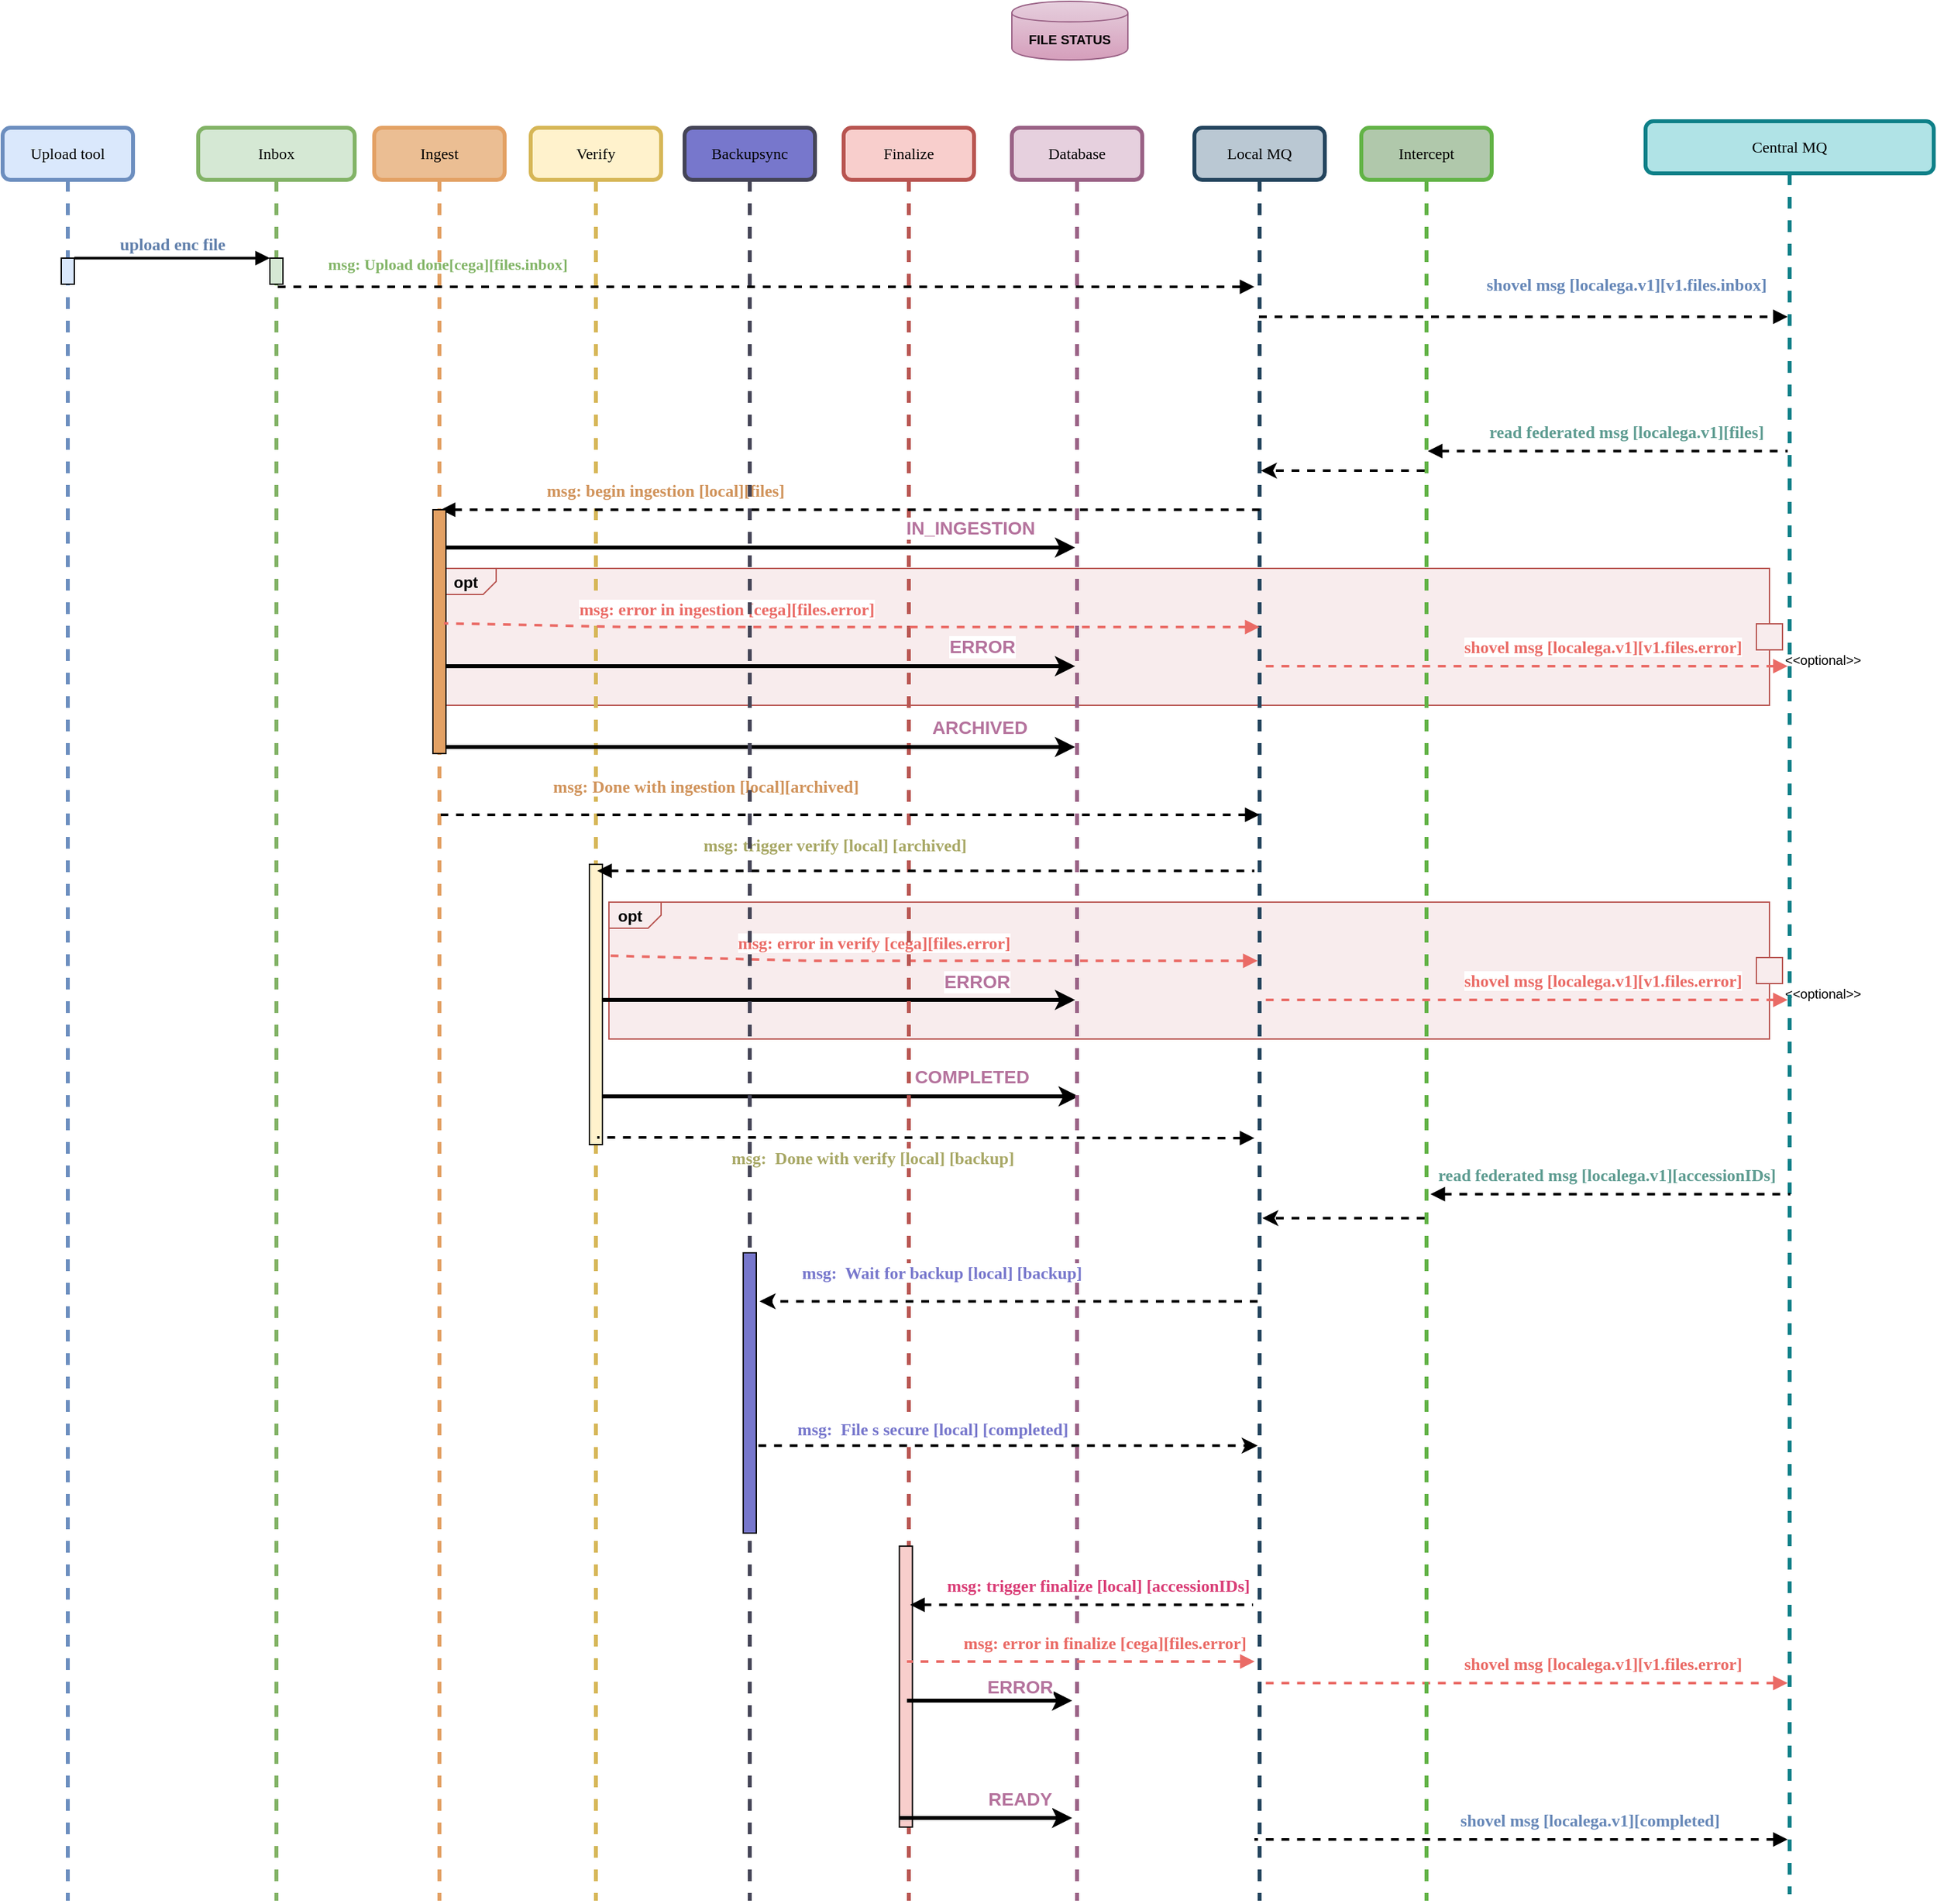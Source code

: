 <mxfile version="13.10.0" type="device"><diagram name="Page-1" id="13e1069c-82ec-6db2-03f1-153e76fe0fe0"><mxGraphModel dx="1046" dy="901" grid="1" gridSize="15" guides="1" tooltips="1" connect="1" arrows="1" fold="1" page="1" pageScale="1" pageWidth="413" pageHeight="291" background="#ffffff" math="0" shadow="0"><root><mxCell id="0"/><mxCell id="1" parent="0"/><mxCell id="QlB9ncv-WtUTLYVAvDCB-38" value="opt" style="html=1;shape=mxgraph.sysml.isActStream;align=left;spacingLeft=5;verticalAlign=top;spacingTop=-3;fontStyle=1;fillColor=#F8ECED;strokeColor=#b85450;" parent="1" vertex="1"><mxGeometry x="975" y="766" width="900" height="105" as="geometry"/></mxCell><mxCell id="QlB9ncv-WtUTLYVAvDCB-39" value="&amp;lt;&amp;lt;optional&amp;gt;&amp;gt;" style="resizable=0;html=1;align=left;verticalAlign=top;labelPosition=left;verticalLabelPosition=middle;labelBackgroundColor=none;fontSize=10;spacingTop=5;" parent="QlB9ncv-WtUTLYVAvDCB-38" connectable="0" vertex="1"><mxGeometry x="900.0" y="52.5" as="geometry"/></mxCell><mxCell id="QlB9ncv-WtUTLYVAvDCB-41" value="" style="endArrow=none;html=1;dashed=1;strokeWidth=2;endFill=0;startArrow=block;startFill=1;strokeColor=#EA6B66;" parent="1" source="7baba1c4bc27f4b0-6" target="QlB9ncv-WtUTLYVAvDCB-38" edge="1"><mxGeometry width="50" height="50" relative="1" as="geometry"><mxPoint x="1613" y="811" as="sourcePoint"/><mxPoint x="1053" y="811" as="targetPoint"/><Array as="points"><mxPoint x="1129.5" y="811"/></Array></mxGeometry></mxCell><mxCell id="QlB9ncv-WtUTLYVAvDCB-42" value="&lt;font style=&quot;font-size: 13px&quot; color=&quot;#EA6B66&quot;&gt;&lt;font style=&quot;font-size: 13px&quot;&gt;&lt;b style=&quot;font-size: 13px&quot;&gt;msg: error in verify &lt;/b&gt;&lt;/font&gt;&lt;b style=&quot;font-size: 13px&quot;&gt;[cega][files.error]&lt;/b&gt;&lt;/font&gt;" style="edgeLabel;html=1;align=center;verticalAlign=middle;resizable=0;points=[];fontColor=#FFB570;fontFamily=Verdana;fontSize=13;" parent="QlB9ncv-WtUTLYVAvDCB-41" vertex="1" connectable="0"><mxGeometry x="-0.059" y="-1" relative="1" as="geometry"><mxPoint x="-60.5" y="-13.5" as="offset"/></mxGeometry></mxCell><mxCell id="QlB9ncv-WtUTLYVAvDCB-45" value="" style="endArrow=classic;html=1;strokeColor=#000000;strokeWidth=3;fontColor=#FFB570;gradientColor=#d5739d;fillColor=#e6d0de;" parent="1" source="7baba1c4bc27f4b0-4" target="fwFwVPO7DtFDhpCc-GEu-3" edge="1"><mxGeometry width="50" height="50" relative="1" as="geometry"><mxPoint x="1058" y="841" as="sourcePoint"/><mxPoint x="1471.5" y="841" as="targetPoint"/><Array as="points"><mxPoint x="1144" y="841"/></Array></mxGeometry></mxCell><mxCell id="QlB9ncv-WtUTLYVAvDCB-46" value="&lt;font color=&quot;#b5739d&quot;&gt;&lt;span style=&quot;font-size: 14px&quot;&gt;&lt;b&gt;ERROR&lt;/b&gt;&lt;/span&gt;&lt;/font&gt;" style="edgeLabel;html=1;align=center;verticalAlign=middle;resizable=0;points=[];fontColor=#FFB570;" parent="QlB9ncv-WtUTLYVAvDCB-45" vertex="1" connectable="0"><mxGeometry x="0.307" y="2" relative="1" as="geometry"><mxPoint x="51.5" y="-12" as="offset"/></mxGeometry></mxCell><mxCell id="fwFwVPO7DtFDhpCc-GEu-26" value="" style="endArrow=classic;html=1;strokeColor=#000000;strokeWidth=3;fontColor=#FFB570;gradientColor=#d5739d;fillColor=#e6d0de;" parent="1" source="7baba1c4bc27f4b0-4" edge="1"><mxGeometry width="50" height="50" relative="1" as="geometry"><mxPoint x="1080" y="915" as="sourcePoint"/><mxPoint x="1335.25" y="915" as="targetPoint"/><Array as="points"/></mxGeometry></mxCell><mxCell id="fwFwVPO7DtFDhpCc-GEu-27" value="&lt;font color=&quot;#b5739d&quot;&gt;&lt;span style=&quot;font-size: 14px&quot;&gt;&lt;b&gt;COMPLETED&lt;/b&gt;&lt;/span&gt;&lt;/font&gt;" style="edgeLabel;html=1;align=center;verticalAlign=middle;resizable=0;points=[];fontColor=#FFB570;" parent="fwFwVPO7DtFDhpCc-GEu-26" vertex="1" connectable="0"><mxGeometry x="0.307" y="2" relative="1" as="geometry"><mxPoint x="44.75" y="-13" as="offset"/></mxGeometry></mxCell><mxCell id="QlB9ncv-WtUTLYVAvDCB-25" value="opt" style="html=1;shape=mxgraph.sysml.isActStream;align=left;spacingLeft=5;verticalAlign=top;spacingTop=-3;fontStyle=1;fillColor=#F8ECED;strokeColor=#b85450;" parent="1" vertex="1"><mxGeometry x="848.5" y="510" width="1026.5" height="105" as="geometry"/></mxCell><mxCell id="QlB9ncv-WtUTLYVAvDCB-26" value="&amp;lt;&amp;lt;optional&amp;gt;&amp;gt;" style="resizable=0;html=1;align=left;verticalAlign=top;labelPosition=left;verticalLabelPosition=middle;labelBackgroundColor=none;fontSize=10;spacingTop=5;" parent="QlB9ncv-WtUTLYVAvDCB-25" connectable="0" vertex="1"><mxGeometry x="1026.5" y="52.5" as="geometry"/></mxCell><mxCell id="7baba1c4bc27f4b0-2" value="Inbox" style="shape=umlLifeline;perimeter=lifelinePerimeter;whiteSpace=wrap;html=1;container=1;collapsible=0;recursiveResize=0;outlineConnect=0;rounded=1;shadow=0;comic=0;labelBackgroundColor=none;strokeWidth=3;fontFamily=Verdana;fontSize=12;align=center;fillColor=#d5e8d4;strokeColor=#82b366;" parent="1" vertex="1"><mxGeometry x="660" y="172" width="120" height="1360" as="geometry"/></mxCell><mxCell id="bYQc6fMGWAytkBeY2xax-3" value="" style="html=1;points=[];perimeter=orthogonalPerimeter;rounded=0;shadow=0;comic=0;labelBackgroundColor=none;strokeWidth=1;fontFamily=Verdana;fontSize=12;align=center;fillColor=#D5E8D4;" parent="7baba1c4bc27f4b0-2" vertex="1"><mxGeometry x="55" y="100" width="10" height="20" as="geometry"/></mxCell><mxCell id="7baba1c4bc27f4b0-4" value="Verify" style="shape=umlLifeline;perimeter=lifelinePerimeter;whiteSpace=wrap;html=1;container=1;collapsible=0;recursiveResize=0;outlineConnect=0;rounded=1;shadow=0;comic=0;labelBackgroundColor=none;strokeWidth=3;fontFamily=Verdana;fontSize=12;align=center;fillColor=#fff2cc;strokeColor=#d6b656;" parent="1" vertex="1"><mxGeometry x="915" y="172" width="100" height="1360" as="geometry"/></mxCell><mxCell id="bYQc6fMGWAytkBeY2xax-9" value="" style="html=1;points=[];perimeter=orthogonalPerimeter;rounded=0;shadow=0;comic=0;labelBackgroundColor=none;strokeWidth=1;fontFamily=Verdana;fontSize=12;align=center;fillColor=#FFF2CC;" parent="7baba1c4bc27f4b0-4" vertex="1"><mxGeometry x="45" y="565" width="10" height="215" as="geometry"/></mxCell><mxCell id="7baba1c4bc27f4b0-5" value="Finalize" style="shape=umlLifeline;perimeter=lifelinePerimeter;whiteSpace=wrap;html=1;container=1;collapsible=0;recursiveResize=0;outlineConnect=0;rounded=1;shadow=0;comic=0;labelBackgroundColor=none;strokeWidth=3;fontFamily=Verdana;fontSize=12;align=center;fillColor=#f8cecc;strokeColor=#b85450;" parent="1" vertex="1"><mxGeometry x="1155" y="172" width="100" height="1360" as="geometry"/></mxCell><mxCell id="bYQc6fMGWAytkBeY2xax-18" value="" style="html=1;points=[];perimeter=orthogonalPerimeter;rounded=0;shadow=0;comic=0;labelBackgroundColor=none;strokeWidth=1;fontFamily=Verdana;fontSize=12;align=center;fillColor=#F8CECC;" parent="7baba1c4bc27f4b0-5" vertex="1"><mxGeometry x="42.75" y="1088" width="10" height="215.5" as="geometry"/></mxCell><mxCell id="yho8ftkCOr8rI-VPjhYF-11" value="&lt;font style=&quot;font-size: 13px&quot;&gt;&lt;b style=&quot;font-size: 13px&quot;&gt;msg:&amp;nbsp; File s secure [local] [completed]&lt;br style=&quot;font-size: 13px&quot;&gt;&lt;/b&gt;&lt;/font&gt;" style="edgeLabel;html=1;align=center;verticalAlign=middle;resizable=0;points=[];fontFamily=Verdana;fontSize=13;fontColor=#7777cc;" parent="7baba1c4bc27f4b0-5" vertex="1" connectable="0"><mxGeometry x="75.003" y="998.005" as="geometry"><mxPoint x="-7" as="offset"/></mxGeometry></mxCell><mxCell id="7baba1c4bc27f4b0-6" value="Local MQ" style="shape=umlLifeline;perimeter=lifelinePerimeter;whiteSpace=wrap;html=1;container=1;collapsible=0;recursiveResize=0;outlineConnect=0;rounded=1;shadow=0;comic=0;labelBackgroundColor=none;strokeWidth=3;fontFamily=Verdana;fontSize=12;align=center;fillColor=#bac8d3;strokeColor=#23445d;" parent="1" vertex="1"><mxGeometry x="1424" y="172" width="100" height="1360" as="geometry"/></mxCell><mxCell id="7baba1c4bc27f4b0-17" value="&lt;font style=&quot;font-size: 12px&quot;&gt;&lt;b&gt;&lt;font style=&quot;font-size: 12px&quot; color=&quot;#83b568&quot;&gt;msg: Upload done[cega][files.inbox] &lt;br&gt;&lt;/font&gt;&lt;/b&gt;&lt;/font&gt;" style="html=1;verticalAlign=bottom;endArrow=block;labelBackgroundColor=none;fontFamily=Verdana;fontSize=13;edgeStyle=elbowEdgeStyle;elbow=vertical;dashed=1;strokeWidth=2;rounded=0;" parent="7baba1c4bc27f4b0-6" source="7baba1c4bc27f4b0-2" edge="1"><mxGeometry x="-0.653" y="7" relative="1" as="geometry"><mxPoint x="-635" y="122" as="sourcePoint"/><Array as="points"><mxPoint x="-635" y="122"/></Array><mxPoint x="46" y="122" as="targetPoint"/><mxPoint as="offset"/></mxGeometry></mxCell><mxCell id="7baba1c4bc27f4b0-7" value="Central MQ" style="shape=umlLifeline;perimeter=lifelinePerimeter;whiteSpace=wrap;html=1;container=1;collapsible=0;recursiveResize=0;outlineConnect=0;rounded=1;shadow=0;comic=0;labelBackgroundColor=none;strokeWidth=3;fontFamily=Verdana;fontSize=12;align=center;fillColor=#b0e3e6;strokeColor=#0e8088;" parent="1" vertex="1"><mxGeometry x="1770" y="167" width="221" height="1360" as="geometry"/></mxCell><mxCell id="7baba1c4bc27f4b0-8" value="Upload tool" style="shape=umlLifeline;perimeter=lifelinePerimeter;whiteSpace=wrap;html=1;container=1;collapsible=0;recursiveResize=0;outlineConnect=0;rounded=1;shadow=0;comic=0;labelBackgroundColor=none;strokeWidth=3;fontFamily=Verdana;fontSize=12;align=center;fillColor=#dae8fc;strokeColor=#6c8ebf;" parent="1" vertex="1"><mxGeometry x="510" y="172" width="100" height="1360" as="geometry"/></mxCell><mxCell id="7baba1c4bc27f4b0-9" value="" style="html=1;points=[];perimeter=orthogonalPerimeter;rounded=0;shadow=0;comic=0;labelBackgroundColor=none;strokeWidth=1;fontFamily=Verdana;fontSize=12;align=center;fillColor=#DAE8FC;" parent="7baba1c4bc27f4b0-8" vertex="1"><mxGeometry x="45" y="100" width="10" height="20" as="geometry"/></mxCell><mxCell id="fwFwVPO7DtFDhpCc-GEu-3" value="Database" style="shape=umlLifeline;perimeter=lifelinePerimeter;whiteSpace=wrap;html=1;container=1;collapsible=0;recursiveResize=0;outlineConnect=0;rounded=1;shadow=0;comic=0;labelBackgroundColor=none;strokeWidth=3;fontFamily=Verdana;fontSize=12;align=center;fillColor=#e6d0de;strokeColor=#996185;gradientColor=none;" parent="1" vertex="1"><mxGeometry x="1284" y="172" width="100" height="1360" as="geometry"/></mxCell><mxCell id="fwFwVPO7DtFDhpCc-GEu-5" value="&lt;span style=&quot;font-size: 10px&quot;&gt;&lt;b&gt;FILE STATUS&lt;/b&gt;&lt;/span&gt;" style="shape=cylinder;whiteSpace=wrap;html=1;boundedLbl=1;backgroundOutline=1;gradientColor=#D59EBB;fillColor=#e6d0de;strokeColor=#996185;" parent="1" vertex="1"><mxGeometry x="1284" y="75" width="89" height="45" as="geometry"/></mxCell><mxCell id="fwFwVPO7DtFDhpCc-GEu-10" value="" style="endArrow=classic;html=1;strokeColor=#000000;strokeWidth=3;fontColor=#FFB570;gradientColor=#d5739d;fillColor=#e6d0de;rounded=0;" parent="1" source="le1YvljgtGjV_Ud8omwP-2" edge="1"><mxGeometry width="50" height="50" relative="1" as="geometry"><mxPoint x="919" y="492.975" as="sourcePoint"/><mxPoint x="1332.5" y="494" as="targetPoint"/><Array as="points"><mxPoint x="976.5" y="494"/></Array></mxGeometry></mxCell><mxCell id="fwFwVPO7DtFDhpCc-GEu-11" value="&lt;font color=&quot;#b5739d&quot; style=&quot;font-size: 14px&quot;&gt;&lt;b&gt;IN_INGESTION&lt;/b&gt;&lt;/font&gt;" style="edgeLabel;html=1;align=center;verticalAlign=middle;resizable=0;points=[];fontColor=#FFB570;" parent="fwFwVPO7DtFDhpCc-GEu-10" vertex="1" connectable="0"><mxGeometry x="0.307" y="2" relative="1" as="geometry"><mxPoint x="87.5" y="-13" as="offset"/></mxGeometry></mxCell><mxCell id="fwFwVPO7DtFDhpCc-GEu-12" value="" style="endArrow=classic;html=1;strokeColor=#000000;strokeWidth=3;fontColor=#FFB570;gradientColor=#d5739d;fillColor=#e6d0de;" parent="1" source="le1YvljgtGjV_Ud8omwP-2" edge="1"><mxGeometry width="50" height="50" relative="1" as="geometry"><mxPoint x="919" y="647" as="sourcePoint"/><mxPoint x="1332.5" y="647" as="targetPoint"/><Array as="points"><mxPoint x="980.5" y="647"/></Array></mxGeometry></mxCell><mxCell id="fwFwVPO7DtFDhpCc-GEu-13" value="&lt;font style=&quot;font-size: 14px&quot; color=&quot;#b5739d&quot;&gt;&lt;b&gt;ARCHIVED&lt;/b&gt;&lt;/font&gt;" style="edgeLabel;html=1;align=center;verticalAlign=middle;resizable=0;points=[];fontColor=#FFB570;" parent="fwFwVPO7DtFDhpCc-GEu-12" vertex="1" connectable="0"><mxGeometry x="0.307" y="2" relative="1" as="geometry"><mxPoint x="95" y="-13" as="offset"/></mxGeometry></mxCell><mxCell id="fwFwVPO7DtFDhpCc-GEu-14" value="" style="endArrow=none;html=1;dashed=1;strokeWidth=2;endFill=0;startArrow=block;startFill=1;strokeColor=#000000;rounded=0;" parent="1" source="le1YvljgtGjV_Ud8omwP-2" edge="1"><mxGeometry width="50" height="50" relative="1" as="geometry"><mxPoint x="914" y="465" as="sourcePoint"/><mxPoint x="1474" y="465" as="targetPoint"/><Array as="points"><mxPoint x="990.5" y="465"/></Array></mxGeometry></mxCell><mxCell id="fwFwVPO7DtFDhpCc-GEu-15" value="&lt;font style=&quot;font-size: 13px&quot; color=&quot;#d1945c&quot;&gt;&lt;font style=&quot;font-size: 13px&quot;&gt;&lt;b style=&quot;font-size: 13px&quot;&gt;msg: begin ingestion&lt;/b&gt;&lt;/font&gt;&lt;b style=&quot;font-size: 13px&quot;&gt; [local][files]&lt;/b&gt;&lt;/font&gt;" style="edgeLabel;html=1;align=center;verticalAlign=middle;resizable=0;points=[];fontColor=#FFB570;fontFamily=Verdana;fontSize=13;" parent="fwFwVPO7DtFDhpCc-GEu-14" vertex="1" connectable="0"><mxGeometry x="-0.059" y="-1" relative="1" as="geometry"><mxPoint x="-124" y="-16" as="offset"/></mxGeometry></mxCell><mxCell id="fwFwVPO7DtFDhpCc-GEu-24" value="" style="endArrow=none;html=1;dashed=1;strokeWidth=2;endFill=0;startArrow=block;startFill=1;strokeColor=#000000;" parent="1" source="7baba1c4bc27f4b0-4" edge="1"><mxGeometry width="50" height="50" relative="1" as="geometry"><mxPoint x="1053" y="742" as="sourcePoint"/><mxPoint x="1470" y="742" as="targetPoint"/><Array as="points"><mxPoint x="1129.5" y="742"/></Array></mxGeometry></mxCell><mxCell id="fwFwVPO7DtFDhpCc-GEu-25" value="&lt;font style=&quot;font-size: 13px;&quot;&gt;&lt;b style=&quot;font-size: 13px;&quot;&gt;msg: trigger verify [local] [archived]&lt;br style=&quot;font-size: 13px;&quot;&gt;&lt;/b&gt;&lt;/font&gt;" style="edgeLabel;html=1;align=center;verticalAlign=middle;resizable=0;points=[];fontColor=#A8A866;fontFamily=Verdana;fontSize=13;" parent="fwFwVPO7DtFDhpCc-GEu-24" vertex="1" connectable="0"><mxGeometry x="-0.059" y="-1" relative="1" as="geometry"><mxPoint x="-55" y="-21" as="offset"/></mxGeometry></mxCell><mxCell id="le1YvljgtGjV_Ud8omwP-2" value="Ingest" style="shape=umlLifeline;perimeter=lifelinePerimeter;whiteSpace=wrap;html=1;container=1;collapsible=0;recursiveResize=0;outlineConnect=0;rounded=1;shadow=0;comic=0;labelBackgroundColor=none;strokeWidth=3;fontFamily=Verdana;fontSize=12;align=center;fillColor=#EBBE93;strokeColor=#E3A164;" parent="1" vertex="1"><mxGeometry x="795" y="172" width="100" height="1360" as="geometry"/></mxCell><mxCell id="bYQc6fMGWAytkBeY2xax-6" value="" style="html=1;points=[];perimeter=orthogonalPerimeter;rounded=0;shadow=0;comic=0;labelBackgroundColor=none;strokeWidth=1;fontFamily=Verdana;fontSize=12;align=center;fillColor=#E3A164;" parent="le1YvljgtGjV_Ud8omwP-2" vertex="1"><mxGeometry x="45" y="293" width="10" height="187" as="geometry"/></mxCell><mxCell id="bYQc6fMGWAytkBeY2xax-7" value="" style="endArrow=none;html=1;dashed=1;strokeWidth=2;endFill=0;startArrow=block;startFill=1;strokeColor=#000000;" parent="1" target="le1YvljgtGjV_Ud8omwP-2" edge="1"><mxGeometry width="50" height="50" relative="1" as="geometry"><mxPoint x="1474" y="699" as="sourcePoint"/><mxPoint x="914" y="699" as="targetPoint"/><Array as="points"><mxPoint x="990.5" y="699"/></Array></mxGeometry></mxCell><mxCell id="bYQc6fMGWAytkBeY2xax-8" value="&lt;font style=&quot;font-size: 13px&quot; color=&quot;#d1945c&quot;&gt;&lt;font style=&quot;font-size: 13px&quot;&gt;&lt;b style=&quot;font-size: 13px&quot;&gt;msg: Done with ingestion &lt;/b&gt;&lt;/font&gt;&lt;b style=&quot;font-size: 13px&quot;&gt;[local][archived]&lt;/b&gt;&lt;/font&gt;" style="edgeLabel;html=1;align=center;verticalAlign=middle;resizable=0;points=[];fontColor=#FFB570;fontFamily=Verdana;fontSize=13;" parent="bYQc6fMGWAytkBeY2xax-7" vertex="1" connectable="0"><mxGeometry x="-0.059" y="-1" relative="1" as="geometry"><mxPoint x="-130" y="-21" as="offset"/></mxGeometry></mxCell><mxCell id="bYQc6fMGWAytkBeY2xax-10" value="" style="endArrow=none;html=1;dashed=1;strokeWidth=2;endFill=0;startArrow=block;startFill=1;strokeColor=#000000;" parent="1" target="7baba1c4bc27f4b0-4" edge="1"><mxGeometry width="50" height="50" relative="1" as="geometry"><mxPoint x="1470" y="947" as="sourcePoint"/><mxPoint x="1050" y="946.5" as="targetPoint"/><Array as="points"><mxPoint x="1126.5" y="946.5"/></Array></mxGeometry></mxCell><mxCell id="bYQc6fMGWAytkBeY2xax-11" value="&lt;font style=&quot;font-size: 13px&quot;&gt;&lt;b style=&quot;font-size: 13px&quot;&gt;msg:&amp;nbsp; Done with verify [local] [backup]&lt;br style=&quot;font-size: 13px&quot;&gt;&lt;/b&gt;&lt;/font&gt;" style="edgeLabel;html=1;align=center;verticalAlign=middle;resizable=0;points=[];fontColor=#A8A866;fontFamily=Verdana;fontSize=13;" parent="bYQc6fMGWAytkBeY2xax-10" vertex="1" connectable="0"><mxGeometry x="-0.059" y="-1" relative="1" as="geometry"><mxPoint x="-56" y="16" as="offset"/></mxGeometry></mxCell><mxCell id="bYQc6fMGWAytkBeY2xax-19" value="" style="endArrow=none;html=1;dashed=1;strokeWidth=2;endFill=0;startArrow=block;startFill=1;strokeColor=#000000;rounded=0;" parent="1" source="7baba1c4bc27f4b0-5" edge="1"><mxGeometry width="50" height="50" relative="1" as="geometry"><mxPoint x="1245" y="1305" as="sourcePoint"/><mxPoint x="1469" y="1305" as="targetPoint"/><Array as="points"/></mxGeometry></mxCell><mxCell id="bYQc6fMGWAytkBeY2xax-20" value="&lt;font style=&quot;font-size: 13px&quot;&gt;&lt;b style=&quot;font-size: 13px&quot;&gt;msg: trigger finalize [local] [accessionIDs]&lt;br style=&quot;font-size: 13px&quot;&gt;&lt;/b&gt;&lt;/font&gt;" style="edgeLabel;html=1;align=center;verticalAlign=middle;resizable=0;points=[];fontColor=#D93D76;fontFamily=Verdana;fontSize=13;" parent="bYQc6fMGWAytkBeY2xax-19" vertex="1" connectable="0"><mxGeometry x="-0.059" y="-1" relative="1" as="geometry"><mxPoint x="20.64" y="-16" as="offset"/></mxGeometry></mxCell><mxCell id="bYQc6fMGWAytkBeY2xax-23" value="" style="endArrow=classic;html=1;strokeColor=#000000;strokeWidth=3;fontColor=#FFB570;gradientColor=#d5739d;fillColor=#e6d0de;" parent="1" edge="1"><mxGeometry width="50" height="50" relative="1" as="geometry"><mxPoint x="1197.75" y="1468.5" as="sourcePoint"/><mxPoint x="1330.25" y="1468.5" as="targetPoint"/><Array as="points"/></mxGeometry></mxCell><mxCell id="bYQc6fMGWAytkBeY2xax-24" value="&lt;font style=&quot;font-size: 14px&quot; color=&quot;#B5739D&quot;&gt;&lt;b&gt;READY&lt;/b&gt;&lt;/font&gt;" style="edgeLabel;html=1;align=center;verticalAlign=middle;resizable=0;points=[];fontColor=#FFB570;" parent="bYQc6fMGWAytkBeY2xax-23" vertex="1" connectable="0"><mxGeometry x="0.307" y="2" relative="1" as="geometry"><mxPoint x="5.25" y="-13" as="offset"/></mxGeometry></mxCell><mxCell id="le1YvljgtGjV_Ud8omwP-4" value="" style="endArrow=none;html=1;dashed=1;strokeWidth=2;endFill=0;startArrow=block;startFill=1;" parent="1" edge="1"><mxGeometry width="50" height="50" relative="1" as="geometry"><mxPoint x="1605.002" y="990" as="sourcePoint"/><mxPoint x="1881.09" y="990" as="targetPoint"/><Array as="points"><mxPoint x="1652.09" y="990"/><mxPoint x="1772.09" y="990"/></Array></mxGeometry></mxCell><mxCell id="le1YvljgtGjV_Ud8omwP-5" value="&lt;b style=&quot;font-size: 13px&quot;&gt;&lt;font style=&quot;font-size: 13px&quot;&gt;read federated msg [localega.v1][accessionIDs]&lt;/font&gt;&lt;/b&gt;" style="edgeLabel;html=1;align=center;verticalAlign=middle;resizable=0;points=[];fontColor=#5E9C91;fontStyle=1;fontFamily=Verdana;fontSize=13;" parent="le1YvljgtGjV_Ud8omwP-4" connectable="0" vertex="1"><mxGeometry x="-0.029" y="1" relative="1" as="geometry"><mxPoint x="0.71" y="-14" as="offset"/></mxGeometry></mxCell><mxCell id="bYQc6fMGWAytkBeY2xax-25" value="" style="endArrow=none;html=1;dashed=1;strokeWidth=2;endFill=0;startArrow=block;startFill=1;" parent="1" edge="1"><mxGeometry width="50" height="50" relative="1" as="geometry"><mxPoint x="1879" y="1485" as="sourcePoint"/><mxPoint x="1470" y="1485" as="targetPoint"/><Array as="points"><mxPoint x="1540.5" y="1485"/></Array></mxGeometry></mxCell><mxCell id="bYQc6fMGWAytkBeY2xax-26" value="&lt;font color=&quot;#6788B8&quot;&gt;&lt;b style=&quot;font-size: 13px&quot;&gt;&lt;font style=&quot;font-size: 13px&quot;&gt;shovel msg [localega.v1][completed]&lt;/font&gt;&lt;/b&gt;&lt;/font&gt;" style="edgeLabel;html=1;align=center;verticalAlign=middle;resizable=0;points=[];fontColor=#5D7BA6;fontStyle=1;fontFamily=Verdana;fontSize=13;" parent="bYQc6fMGWAytkBeY2xax-25" vertex="1" connectable="0"><mxGeometry x="-0.029" y="1" relative="1" as="geometry"><mxPoint x="46" y="-16" as="offset"/></mxGeometry></mxCell><mxCell id="QlB9ncv-WtUTLYVAvDCB-6" value="" style="endArrow=none;html=1;dashed=1;strokeWidth=2;endFill=0;startArrow=block;startFill=1;strokeColor=#EA6B66;rounded=0;" parent="1" target="QlB9ncv-WtUTLYVAvDCB-25" edge="1"><mxGeometry width="50" height="50" relative="1" as="geometry"><mxPoint x="1474" y="555" as="sourcePoint"/><mxPoint x="914" y="555" as="targetPoint"/><Array as="points"><mxPoint x="990.5" y="555"/></Array></mxGeometry></mxCell><mxCell id="QlB9ncv-WtUTLYVAvDCB-7" value="&lt;font style=&quot;font-size: 13px&quot; color=&quot;#EA6B66&quot;&gt;&lt;font style=&quot;font-size: 13px&quot;&gt;&lt;b style=&quot;font-size: 13px&quot;&gt;msg: error in ingestion &lt;/b&gt;&lt;/font&gt;&lt;b style=&quot;font-size: 13px&quot;&gt;[cega][files.error]&lt;/b&gt;&lt;/font&gt;" style="edgeLabel;html=1;align=center;verticalAlign=middle;resizable=0;points=[];fontColor=#FFB570;fontFamily=Verdana;fontSize=13;" parent="QlB9ncv-WtUTLYVAvDCB-6" vertex="1" connectable="0"><mxGeometry x="-0.059" y="-1" relative="1" as="geometry"><mxPoint x="-115" y="-13.5" as="offset"/></mxGeometry></mxCell><mxCell id="QlB9ncv-WtUTLYVAvDCB-32" value="" style="endArrow=classic;html=1;strokeColor=#000000;strokeWidth=3;fontColor=#FFB570;gradientColor=#d5739d;fillColor=#e6d0de;" parent="1" source="bYQc6fMGWAytkBeY2xax-6" target="fwFwVPO7DtFDhpCc-GEu-3" edge="1"><mxGeometry width="50" height="50" relative="1" as="geometry"><mxPoint x="873.441" y="585" as="sourcePoint"/><mxPoint x="1168.466" y="585" as="targetPoint"/><Array as="points"><mxPoint x="1005" y="585"/></Array></mxGeometry></mxCell><mxCell id="QlB9ncv-WtUTLYVAvDCB-33" value="&lt;font color=&quot;#b5739d&quot;&gt;&lt;span style=&quot;font-size: 14px&quot;&gt;&lt;b&gt;ERROR&lt;/b&gt;&lt;/span&gt;&lt;/font&gt;" style="edgeLabel;html=1;align=center;verticalAlign=middle;resizable=0;points=[];fontColor=#FFB570;" parent="QlB9ncv-WtUTLYVAvDCB-32" vertex="1" connectable="0"><mxGeometry x="0.307" y="2" relative="1" as="geometry"><mxPoint x="95" y="-13" as="offset"/></mxGeometry></mxCell><mxCell id="7baba1c4bc27f4b0-11" value="&lt;font style=&quot;font-size: 13px;&quot; color=&quot;#607fab&quot;&gt;&lt;b style=&quot;font-size: 13px;&quot;&gt;upload enc file&lt;/b&gt;&lt;/font&gt;" style="html=1;verticalAlign=bottom;endArrow=block;entryX=0;entryY=0;labelBackgroundColor=none;fontFamily=Verdana;fontSize=13;edgeStyle=elbowEdgeStyle;elbow=vertical;strokeWidth=2;entryDx=0;entryDy=0;entryPerimeter=0;" parent="1" source="7baba1c4bc27f4b0-9" target="bYQc6fMGWAytkBeY2xax-3" edge="1"><mxGeometry relative="1" as="geometry"><mxPoint x="700" y="282" as="sourcePoint"/><mxPoint x="765" y="272" as="targetPoint"/></mxGeometry></mxCell><mxCell id="fwFwVPO7DtFDhpCc-GEu-1" value="" style="endArrow=block;html=1;dashed=1;strokeWidth=2;endFill=1;rounded=0;" parent="1" target="7baba1c4bc27f4b0-7" edge="1"><mxGeometry width="50" height="50" relative="1" as="geometry"><mxPoint x="1473.5" y="317" as="sourcePoint"/><mxPoint x="1613.5" y="317" as="targetPoint"/><Array as="points"><mxPoint x="1545" y="317"/></Array></mxGeometry></mxCell><mxCell id="fwFwVPO7DtFDhpCc-GEu-2" value="&lt;font style=&quot;font-size: 13px&quot; color=&quot;#6788B8&quot;&gt;&lt;span style=&quot;font-size: 13px&quot;&gt;&lt;b style=&quot;font-size: 13px&quot;&gt;shovel msg [localega.v1][v1.files.inbox]&lt;br&gt;&lt;/b&gt;&lt;/span&gt;&lt;/font&gt;" style="edgeLabel;html=1;align=center;verticalAlign=middle;resizable=0;points=[];fontFamily=Verdana;fontSize=13;" parent="fwFwVPO7DtFDhpCc-GEu-1" vertex="1" connectable="0"><mxGeometry x="0.164" y="3" relative="1" as="geometry"><mxPoint x="45.5" y="-22" as="offset"/></mxGeometry></mxCell><mxCell id="fwFwVPO7DtFDhpCc-GEu-30" value="" style="endArrow=none;html=1;dashed=1;strokeWidth=2;endFill=0;startArrow=block;startFill=1;rounded=0;" parent="1" source="yho8ftkCOr8rI-VPjhYF-3" target="7baba1c4bc27f4b0-7" edge="1"><mxGeometry width="50" height="50" relative="1" as="geometry"><mxPoint x="1474.5" y="420" as="sourcePoint"/><mxPoint x="1673" y="420" as="targetPoint"/><Array as="points"><mxPoint x="1695" y="420"/></Array></mxGeometry></mxCell><mxCell id="fwFwVPO7DtFDhpCc-GEu-32" value="&lt;font&gt;&lt;b style=&quot;font-size: 13px&quot;&gt;&lt;font style=&quot;font-size: 13px&quot;&gt;read federated msg [localega.v1][files]&lt;/font&gt;&lt;/b&gt;&lt;/font&gt;" style="edgeLabel;html=1;align=center;verticalAlign=middle;resizable=0;points=[];fontColor=#5E9C91;fontStyle=1;fontFamily=Verdana;fontSize=13;" parent="fwFwVPO7DtFDhpCc-GEu-30" vertex="1" connectable="0"><mxGeometry x="-0.029" y="1" relative="1" as="geometry"><mxPoint x="17.93" y="-14" as="offset"/></mxGeometry></mxCell><mxCell id="QlB9ncv-WtUTLYVAvDCB-27" value="" style="endArrow=none;html=1;dashed=1;strokeWidth=2;endFill=0;startArrow=block;startFill=1;strokeColor=#EA6B66;rounded=0;" parent="1" source="7baba1c4bc27f4b0-7" target="7baba1c4bc27f4b0-6" edge="1"><mxGeometry width="50" height="50" relative="1" as="geometry"><mxPoint x="1688" y="585" as="sourcePoint"/><mxPoint x="1485" y="585" as="targetPoint"/><Array as="points"><mxPoint x="1555.5" y="585"/></Array></mxGeometry></mxCell><mxCell id="QlB9ncv-WtUTLYVAvDCB-28" value="&lt;font&gt;&lt;b style=&quot;font-size: 13px&quot;&gt;&lt;font style=&quot;font-size: 13px&quot;&gt;shovel msg [localega.v1][v1.files.error]&lt;/font&gt;&lt;/b&gt;&lt;/font&gt;" style="edgeLabel;html=1;align=center;verticalAlign=middle;resizable=0;points=[];fontColor=#EA6B66;fontStyle=1;fontFamily=Verdana;fontSize=13;" parent="QlB9ncv-WtUTLYVAvDCB-27" vertex="1" connectable="0"><mxGeometry x="-0.029" y="1" relative="1" as="geometry"><mxPoint x="53.5" y="-16" as="offset"/></mxGeometry></mxCell><mxCell id="QlB9ncv-WtUTLYVAvDCB-55" value="" style="endArrow=classic;html=1;strokeColor=#000000;strokeWidth=3;fontColor=#FFB570;gradientColor=#d5739d;fillColor=#e6d0de;" parent="1" edge="1"><mxGeometry width="50" height="50" relative="1" as="geometry"><mxPoint x="1203.536" y="1378.5" as="sourcePoint"/><mxPoint x="1330.25" y="1378.5" as="targetPoint"/><Array as="points"><mxPoint x="1247.658" y="1378.5"/></Array></mxGeometry></mxCell><mxCell id="QlB9ncv-WtUTLYVAvDCB-56" value="&lt;font color=&quot;#b5739d&quot;&gt;&lt;span style=&quot;font-size: 14px&quot;&gt;&lt;b&gt;ERROR&lt;/b&gt;&lt;/span&gt;&lt;/font&gt;" style="edgeLabel;html=1;align=center;verticalAlign=middle;resizable=0;points=[];fontColor=#FFB570;" parent="QlB9ncv-WtUTLYVAvDCB-55" vertex="1" connectable="0"><mxGeometry x="0.307" y="2" relative="1" as="geometry"><mxPoint x="3" y="-8.75" as="offset"/></mxGeometry></mxCell><mxCell id="QlB9ncv-WtUTLYVAvDCB-51" value="" style="endArrow=none;html=1;dashed=1;strokeWidth=2;endFill=0;startArrow=block;startFill=1;strokeColor=#EA6B66;" parent="1" edge="1"><mxGeometry width="50" height="50" relative="1" as="geometry"><mxPoint x="1879.0" y="1365" as="sourcePoint"/><mxPoint x="1474.786" y="1365" as="targetPoint"/><Array as="points"><mxPoint x="1498.033" y="1365"/></Array></mxGeometry></mxCell><mxCell id="QlB9ncv-WtUTLYVAvDCB-52" value="&lt;font&gt;&lt;b style=&quot;font-size: 13px&quot;&gt;&lt;font style=&quot;font-size: 13px&quot;&gt;shovel msg [localega.v1][v1.files.error]&lt;/font&gt;&lt;/b&gt;&lt;/font&gt;" style="edgeLabel;html=1;align=center;verticalAlign=middle;resizable=0;points=[];fontColor=#EA6B66;fontStyle=1;fontFamily=Verdana;fontSize=13;" parent="QlB9ncv-WtUTLYVAvDCB-51" vertex="1" connectable="0"><mxGeometry x="-0.029" y="1" relative="1" as="geometry"><mxPoint x="53.5" y="-16" as="offset"/></mxGeometry></mxCell><mxCell id="QlB9ncv-WtUTLYVAvDCB-53" value="" style="endArrow=none;html=1;dashed=1;strokeWidth=2;endFill=0;startArrow=block;startFill=1;strokeColor=#EA6B66;" parent="1" edge="1"><mxGeometry width="50" height="50" relative="1" as="geometry"><mxPoint x="1470.25" y="1348.5" as="sourcePoint"/><mxPoint x="1203.536" y="1348.5" as="targetPoint"/><Array as="points"><mxPoint x="1232.292" y="1348.5"/></Array></mxGeometry></mxCell><mxCell id="QlB9ncv-WtUTLYVAvDCB-54" value="&lt;font style=&quot;font-size: 13px&quot; color=&quot;#EA6B66&quot;&gt;&lt;font style=&quot;font-size: 13px&quot;&gt;&lt;b style=&quot;font-size: 13px&quot;&gt;msg: error in finalize &lt;/b&gt;&lt;/font&gt;&lt;b style=&quot;font-size: 13px&quot;&gt;[cega][files.error]&lt;/b&gt;&lt;/font&gt;" style="edgeLabel;html=1;align=center;verticalAlign=middle;resizable=0;points=[];fontColor=#FFB570;fontFamily=Verdana;fontSize=13;" parent="QlB9ncv-WtUTLYVAvDCB-53" vertex="1" connectable="0"><mxGeometry x="-0.059" y="-1" relative="1" as="geometry"><mxPoint x="9.5" y="-13.5" as="offset"/></mxGeometry></mxCell><mxCell id="QlB9ncv-WtUTLYVAvDCB-43" value="" style="endArrow=none;html=1;dashed=1;strokeWidth=2;endFill=0;startArrow=block;startFill=1;strokeColor=#EA6B66;" parent="1" source="7baba1c4bc27f4b0-7" target="7baba1c4bc27f4b0-6" edge="1"><mxGeometry width="50" height="50" relative="1" as="geometry"><mxPoint x="1696.676" y="841" as="sourcePoint"/><mxPoint x="1485.982" y="841" as="targetPoint"/><Array as="points"><mxPoint x="1555.253" y="841"/></Array></mxGeometry></mxCell><mxCell id="QlB9ncv-WtUTLYVAvDCB-44" value="&lt;font&gt;&lt;b style=&quot;font-size: 13px&quot;&gt;&lt;font style=&quot;font-size: 13px&quot;&gt;shovel msg [localega.v1][v1.files.error]&lt;/font&gt;&lt;/b&gt;&lt;/font&gt;" style="edgeLabel;html=1;align=center;verticalAlign=middle;resizable=0;points=[];fontColor=#EA6B66;fontStyle=1;fontFamily=Verdana;fontSize=13;" parent="QlB9ncv-WtUTLYVAvDCB-43" vertex="1" connectable="0"><mxGeometry x="-0.029" y="1" relative="1" as="geometry"><mxPoint x="53.5" y="-16" as="offset"/></mxGeometry></mxCell><mxCell id="yho8ftkCOr8rI-VPjhYF-1" value="Backupsync" style="shape=umlLifeline;perimeter=lifelinePerimeter;whiteSpace=wrap;html=1;container=1;collapsible=0;recursiveResize=0;outlineConnect=0;rounded=1;shadow=0;comic=0;labelBackgroundColor=none;strokeWidth=3;fontFamily=Verdana;fontSize=12;align=center;fillColor=#7777cc;strokeColor=#444456;" parent="1" vertex="1"><mxGeometry x="1033" y="172" width="100" height="1360" as="geometry"/></mxCell><mxCell id="yho8ftkCOr8rI-VPjhYF-2" value="" style="html=1;points=[];perimeter=orthogonalPerimeter;rounded=0;shadow=0;comic=0;labelBackgroundColor=none;strokeWidth=1;fontFamily=Verdana;fontSize=12;align=center;fillColor=#7777cc;" parent="yho8ftkCOr8rI-VPjhYF-1" vertex="1"><mxGeometry x="45" y="863" width="10" height="215" as="geometry"/></mxCell><mxCell id="yho8ftkCOr8rI-VPjhYF-3" value="Intercept" style="shape=umlLifeline;perimeter=lifelinePerimeter;whiteSpace=wrap;html=1;container=1;collapsible=0;recursiveResize=0;outlineConnect=0;rounded=1;shadow=0;comic=0;labelBackgroundColor=none;strokeWidth=3;fontFamily=Verdana;fontSize=12;align=center;fillColor=#b0c8ab;strokeColor=#62b346;" parent="1" vertex="1"><mxGeometry x="1552" y="172" width="100" height="1360" as="geometry"/></mxCell><mxCell id="yho8ftkCOr8rI-VPjhYF-8" value="" style="endArrow=classic;html=1;dashed=1;strokeWidth=2;entryX=1.255;entryY=0.173;entryDx=0;entryDy=0;entryPerimeter=0;" parent="1" source="7baba1c4bc27f4b0-6" target="yho8ftkCOr8rI-VPjhYF-2" edge="1"><mxGeometry width="50" height="50" relative="1" as="geometry"><mxPoint x="1485" y="1100" as="sourcePoint"/><mxPoint x="1535" y="1050" as="targetPoint"/></mxGeometry></mxCell><mxCell id="yho8ftkCOr8rI-VPjhYF-9" value="&lt;font style=&quot;font-size: 13px&quot;&gt;&lt;b style=&quot;font-size: 13px&quot;&gt;msg:&amp;nbsp; Wait for backup [local] [backup]&lt;br style=&quot;font-size: 13px&quot;&gt;&lt;/b&gt;&lt;/font&gt;" style="edgeLabel;html=1;align=center;verticalAlign=middle;resizable=0;points=[];fontFamily=Verdana;fontSize=13;fontColor=#7777cc;" parent="1" vertex="1" connectable="0"><mxGeometry x="1230.003" y="1050.005" as="geometry"/></mxCell><mxCell id="yho8ftkCOr8rI-VPjhYF-10" value="" style="endArrow=classic;html=1;dashed=1;strokeWidth=2;fontColor=#7777cc;exitX=1.165;exitY=0.688;exitDx=0;exitDy=0;exitPerimeter=0;" parent="1" source="yho8ftkCOr8rI-VPjhYF-2" target="7baba1c4bc27f4b0-6" edge="1"><mxGeometry width="50" height="50" relative="1" as="geometry"><mxPoint x="1485" y="980" as="sourcePoint"/><mxPoint x="1535" y="930" as="targetPoint"/></mxGeometry></mxCell><mxCell id="yho8ftkCOr8rI-VPjhYF-12" value="" style="endArrow=classic;html=1;dashed=1;strokeWidth=2;fontColor=#7777cc;rounded=0;" parent="1" source="yho8ftkCOr8rI-VPjhYF-3" target="7baba1c4bc27f4b0-6" edge="1"><mxGeometry width="50" height="50" relative="1" as="geometry"><mxPoint x="1485" y="635" as="sourcePoint"/><mxPoint x="1535" y="585" as="targetPoint"/><Array as="points"><mxPoint x="1575" y="435"/></Array></mxGeometry></mxCell><mxCell id="gAZi4tlIvRVjJv36naF_-1" value="" style="endArrow=classic;html=1;entryX=0.521;entryY=0.615;entryDx=0;entryDy=0;entryPerimeter=0;strokeWidth=2;dashed=1;" edge="1" parent="1" source="yho8ftkCOr8rI-VPjhYF-3" target="7baba1c4bc27f4b0-6"><mxGeometry width="50" height="50" relative="1" as="geometry"><mxPoint x="1680" y="1160" as="sourcePoint"/><mxPoint x="1730" y="1110" as="targetPoint"/></mxGeometry></mxCell></root></mxGraphModel></diagram></mxfile>